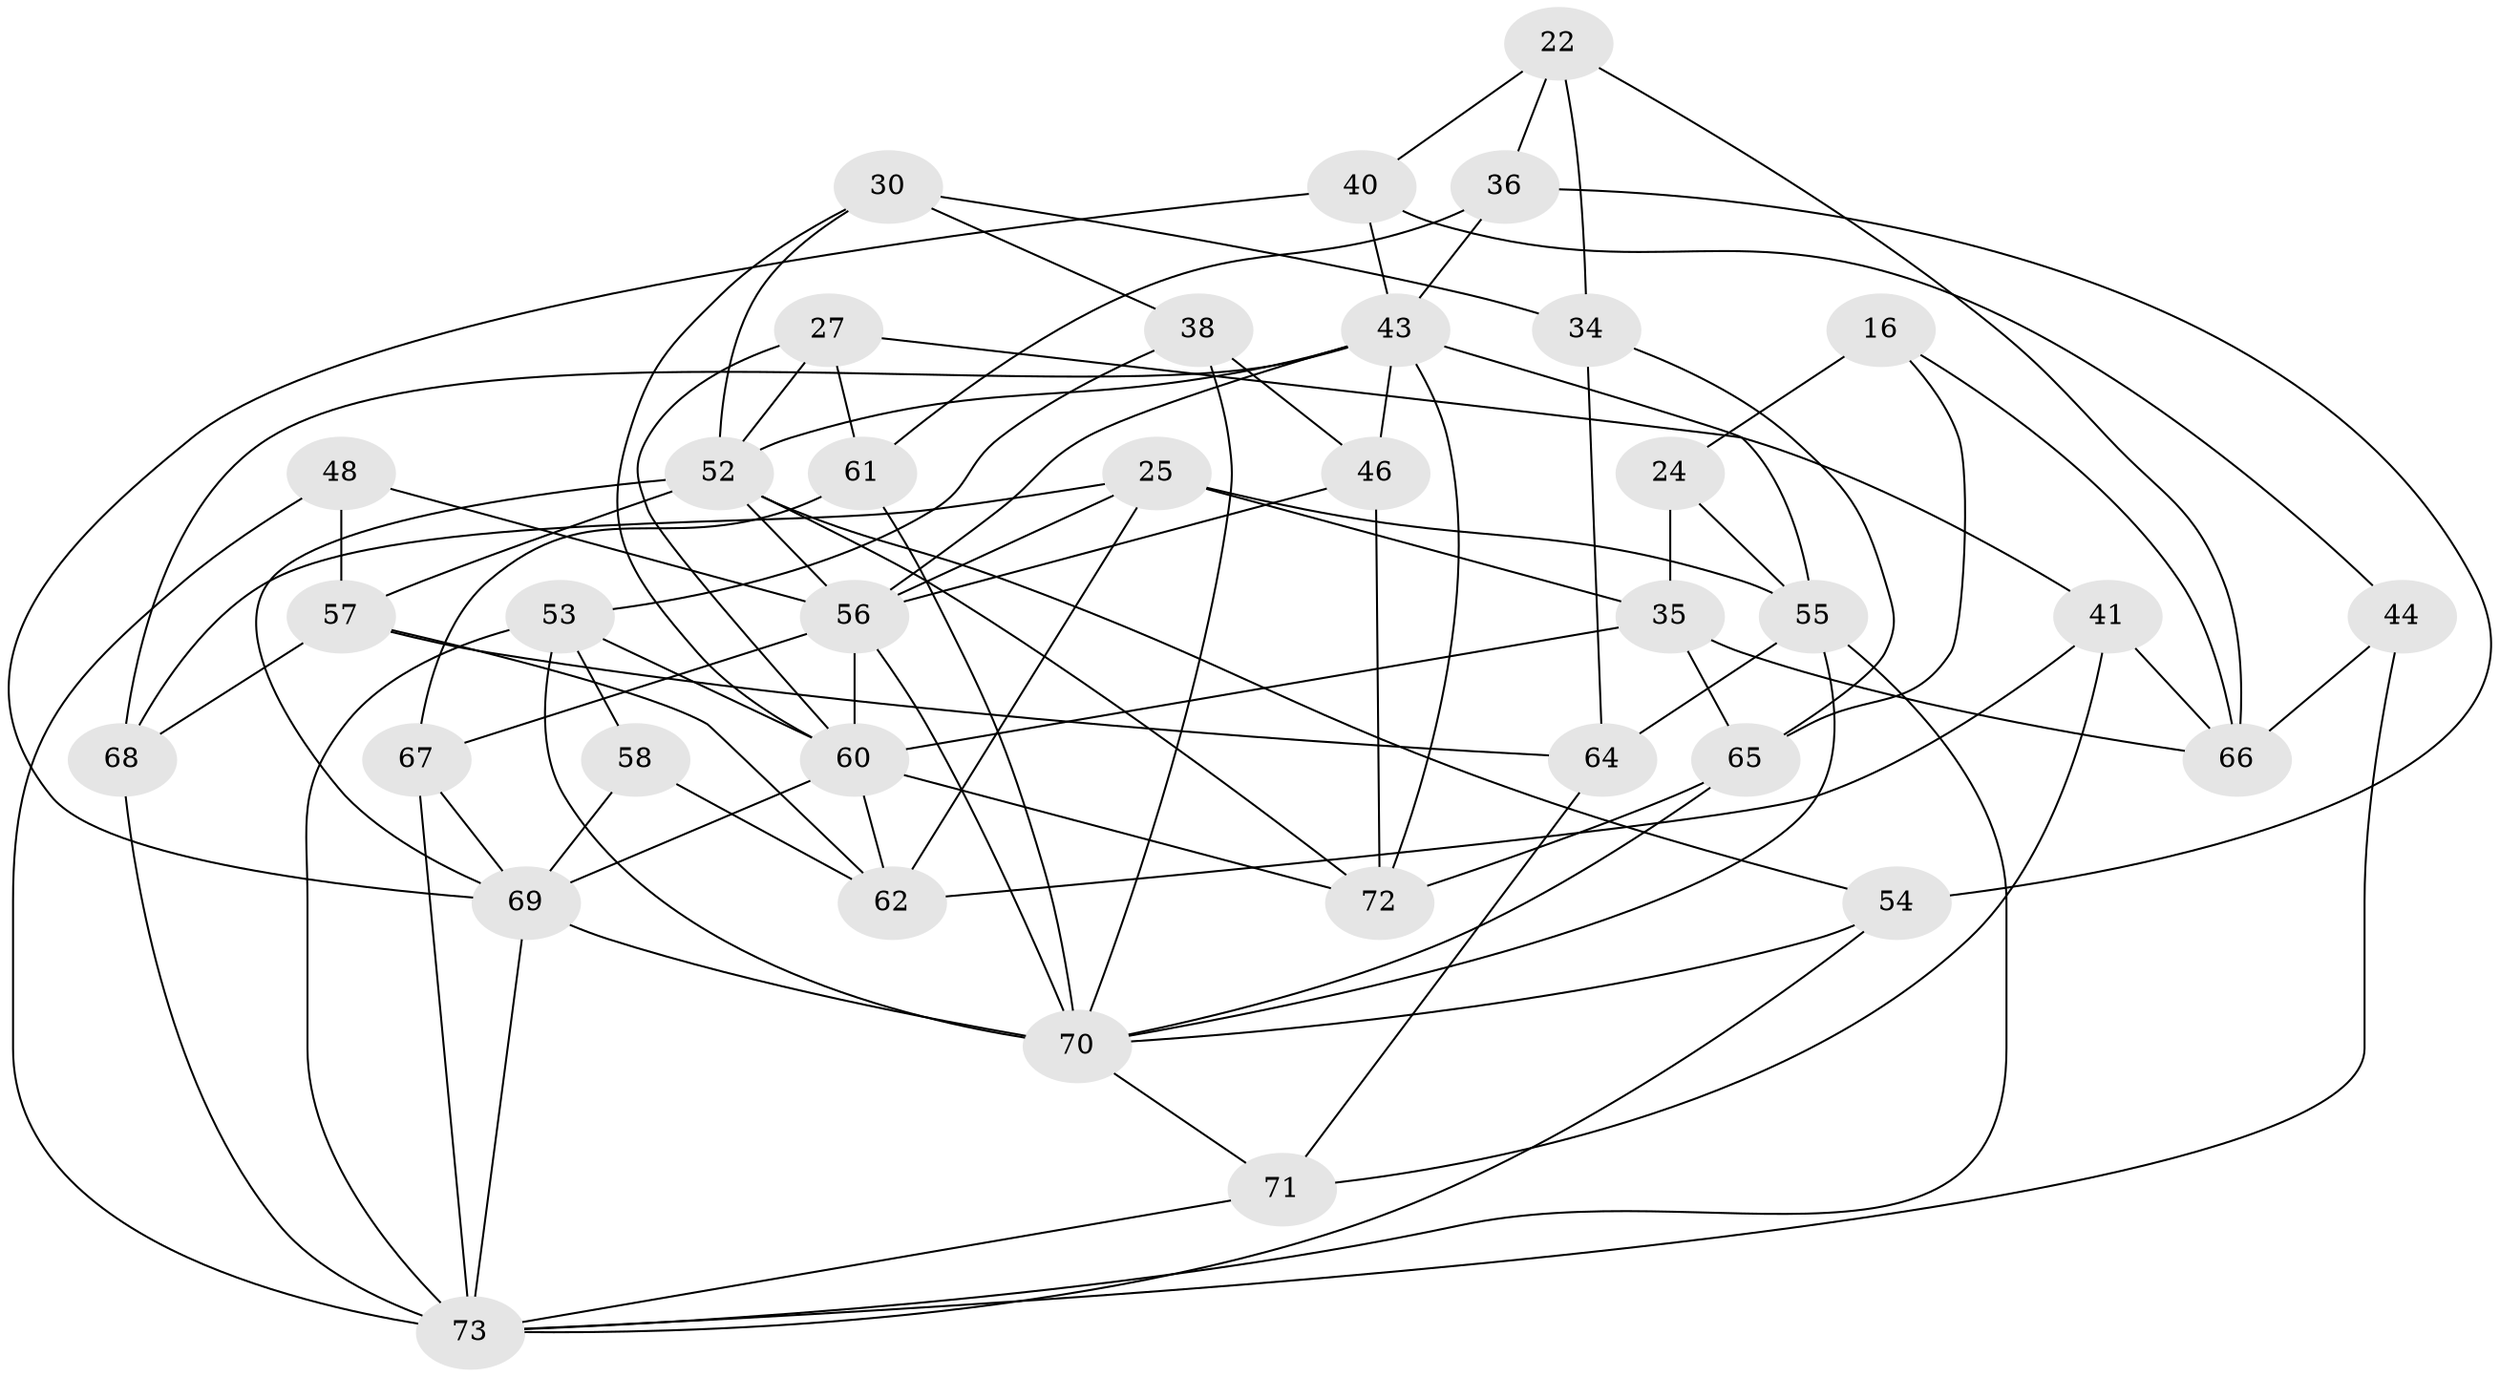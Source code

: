 // original degree distribution, {4: 1.0}
// Generated by graph-tools (version 1.1) at 2025/02/03/04/25 22:02:58]
// undirected, 36 vertices, 89 edges
graph export_dot {
graph [start="1"]
  node [color=gray90,style=filled];
  16;
  22;
  24 [super="+1"];
  25 [super="+4"];
  27;
  30;
  34;
  35 [super="+19"];
  36;
  38;
  40;
  41;
  43 [super="+37+18"];
  44;
  46;
  48;
  52 [super="+10+29"];
  53 [super="+33"];
  54;
  55 [super="+39"];
  56 [super="+11+14+47"];
  57 [super="+17"];
  58 [super="+23"];
  60 [super="+12+51"];
  61;
  62 [super="+49"];
  64;
  65 [super="+45"];
  66 [super="+42"];
  67;
  68;
  69 [super="+26+31+28"];
  70 [super="+13+59"];
  71;
  72 [super="+2"];
  73 [super="+50+63"];
  16 -- 24 [weight=2];
  16 -- 66;
  16 -- 65;
  22 -- 40;
  22 -- 34;
  22 -- 36;
  22 -- 66;
  24 -- 55 [weight=2];
  24 -- 35 [weight=2];
  25 -- 62 [weight=2];
  25 -- 55;
  25 -- 35;
  25 -- 68;
  25 -- 56;
  27 -- 61;
  27 -- 41;
  27 -- 52;
  27 -- 60;
  30 -- 38;
  30 -- 34;
  30 -- 52;
  30 -- 60;
  34 -- 64;
  34 -- 65;
  35 -- 65;
  35 -- 66;
  35 -- 60;
  36 -- 61;
  36 -- 54;
  36 -- 43;
  38 -- 46;
  38 -- 53;
  38 -- 70;
  40 -- 44;
  40 -- 69;
  40 -- 43;
  41 -- 62;
  41 -- 71;
  41 -- 66;
  43 -- 46;
  43 -- 55 [weight=3];
  43 -- 52;
  43 -- 68;
  43 -- 56;
  43 -- 72;
  44 -- 66 [weight=2];
  44 -- 73;
  46 -- 72;
  46 -- 56;
  48 -- 57 [weight=2];
  48 -- 73;
  48 -- 56;
  52 -- 57;
  52 -- 69 [weight=2];
  52 -- 54;
  52 -- 72;
  52 -- 56 [weight=2];
  53 -- 58 [weight=2];
  53 -- 73 [weight=3];
  53 -- 60;
  53 -- 70;
  54 -- 73;
  54 -- 70;
  55 -- 64;
  55 -- 70;
  55 -- 73 [weight=2];
  56 -- 67;
  56 -- 60;
  56 -- 70 [weight=2];
  57 -- 68;
  57 -- 62;
  57 -- 64;
  58 -- 62;
  58 -- 69 [weight=3];
  60 -- 62;
  60 -- 69;
  60 -- 72;
  61 -- 67;
  61 -- 70;
  64 -- 71;
  65 -- 72 [weight=2];
  65 -- 70;
  67 -- 69;
  67 -- 73;
  68 -- 73;
  69 -- 73;
  69 -- 70 [weight=3];
  70 -- 71;
  71 -- 73;
}
